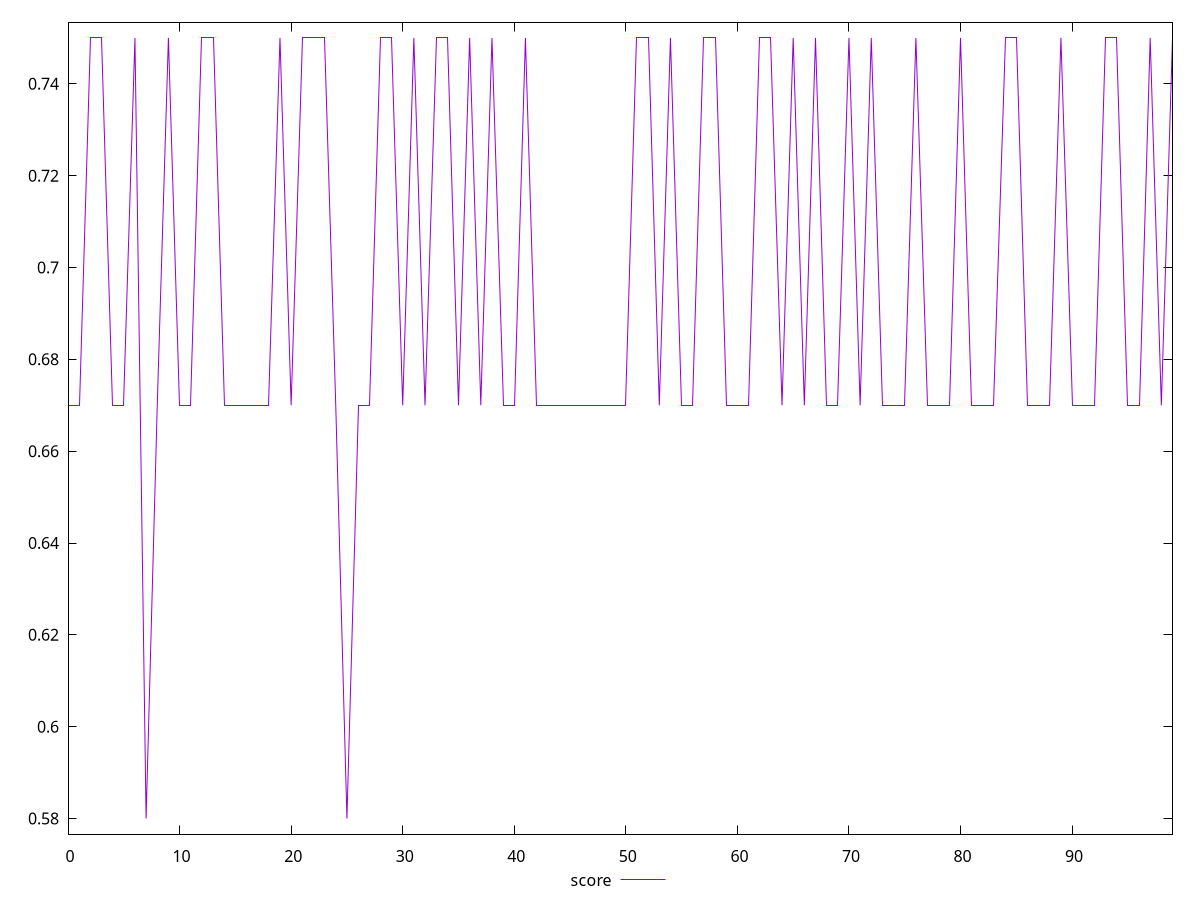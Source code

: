 reset

$score <<EOF
0 0.67
1 0.67
2 0.75
3 0.75
4 0.67
5 0.67
6 0.75
7 0.58
8 0.67
9 0.75
10 0.67
11 0.67
12 0.75
13 0.75
14 0.67
15 0.67
16 0.67
17 0.67
18 0.67
19 0.75
20 0.67
21 0.75
22 0.75
23 0.75
24 0.67
25 0.58
26 0.67
27 0.67
28 0.75
29 0.75
30 0.67
31 0.75
32 0.67
33 0.75
34 0.75
35 0.67
36 0.75
37 0.67
38 0.75
39 0.67
40 0.67
41 0.75
42 0.67
43 0.67
44 0.67
45 0.67
46 0.67
47 0.67
48 0.67
49 0.67
50 0.67
51 0.75
52 0.75
53 0.67
54 0.75
55 0.67
56 0.67
57 0.75
58 0.75
59 0.67
60 0.67
61 0.67
62 0.75
63 0.75
64 0.67
65 0.75
66 0.67
67 0.75
68 0.67
69 0.67
70 0.75
71 0.67
72 0.75
73 0.67
74 0.67
75 0.67
76 0.75
77 0.67
78 0.67
79 0.67
80 0.75
81 0.67
82 0.67
83 0.67
84 0.75
85 0.75
86 0.67
87 0.67
88 0.67
89 0.75
90 0.67
91 0.67
92 0.67
93 0.75
94 0.75
95 0.67
96 0.67
97 0.75
98 0.67
99 0.75
EOF

set key outside below
set xrange [0:99]
set yrange [0.5766:0.7534]
set trange [0.5766:0.7534]
set terminal svg size 640, 500 enhanced background rgb 'white'
set output "reports/report_00033_2021-03-01T14-23-16.841Z/unused-css-rules/samples/astro/score/values.svg"

plot $score title "score" with line

reset
